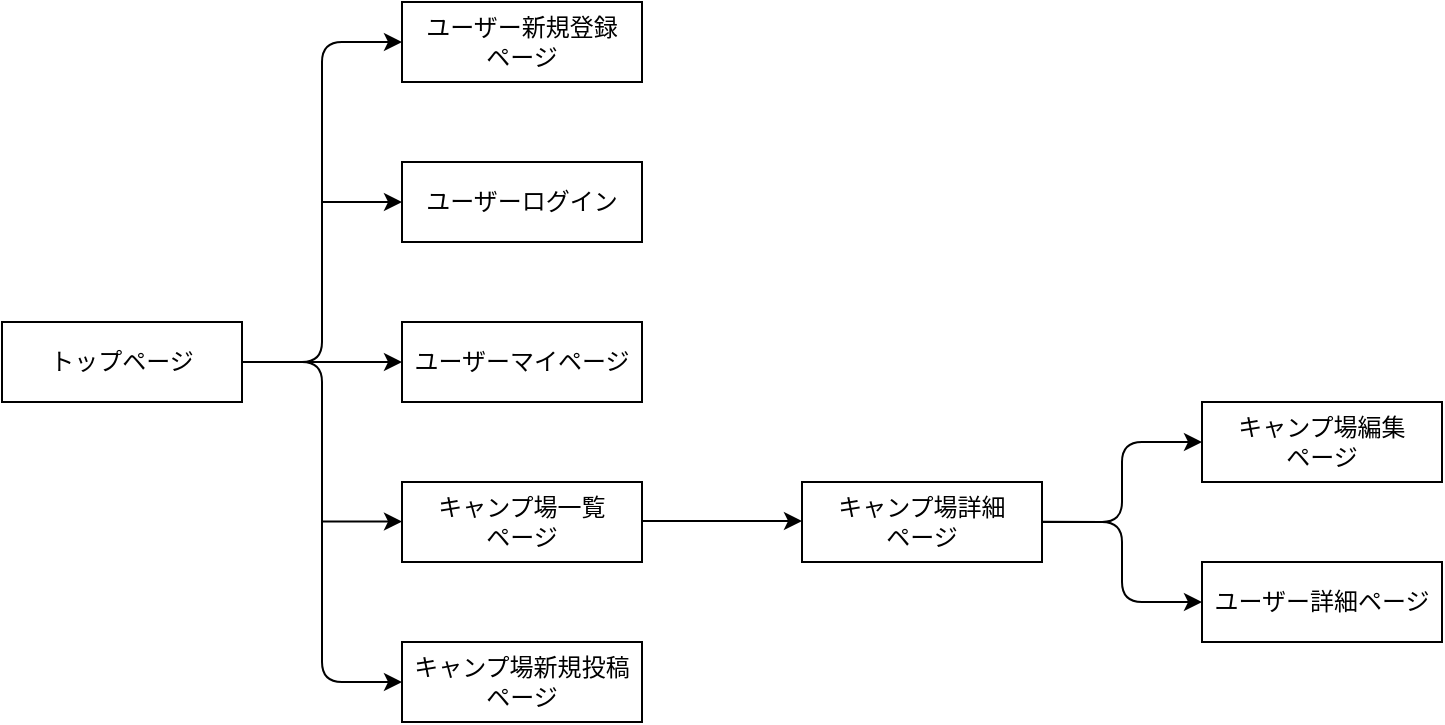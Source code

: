 <mxfile>
    <diagram id="Z-HrwXalrD6PoTbF58Bu" name="ページ1">
        <mxGraphModel dx="1251" dy="217" grid="1" gridSize="10" guides="1" tooltips="1" connect="1" arrows="1" fold="1" page="1" pageScale="1" pageWidth="827" pageHeight="1169" math="0" shadow="0">
            <root>
                <mxCell id="0"/>
                <mxCell id="1" parent="0"/>
                <mxCell id="2" value="トップページ" style="rounded=0;whiteSpace=wrap;html=1;" parent="1" vertex="1">
                    <mxGeometry x="-40" y="400" width="120" height="40" as="geometry"/>
                </mxCell>
                <mxCell id="3" value="ユーザー新規登録&lt;br&gt;ページ" style="rounded=0;whiteSpace=wrap;html=1;" parent="1" vertex="1">
                    <mxGeometry x="160" y="240" width="120" height="40" as="geometry"/>
                </mxCell>
                <mxCell id="4" value="ユーザーログイン" style="rounded=0;whiteSpace=wrap;html=1;" parent="1" vertex="1">
                    <mxGeometry x="160" y="320" width="120" height="40" as="geometry"/>
                </mxCell>
                <mxCell id="5" value="ユーザーマイページ" style="rounded=0;whiteSpace=wrap;html=1;" parent="1" vertex="1">
                    <mxGeometry x="160" y="400" width="120" height="40" as="geometry"/>
                </mxCell>
                <mxCell id="7" value="キャンプ場新規投稿&lt;br&gt;ページ" style="rounded=0;whiteSpace=wrap;html=1;" parent="1" vertex="1">
                    <mxGeometry x="160" y="560" width="120" height="40" as="geometry"/>
                </mxCell>
                <mxCell id="8" value="ユーザー詳細ページ" style="rounded=0;whiteSpace=wrap;html=1;" parent="1" vertex="1">
                    <mxGeometry x="560" y="520" width="120" height="40" as="geometry"/>
                </mxCell>
                <mxCell id="9" value="キャンプ場詳細&lt;br&gt;ページ" style="rounded=0;whiteSpace=wrap;html=1;" parent="1" vertex="1">
                    <mxGeometry x="360" y="480" width="120" height="40" as="geometry"/>
                </mxCell>
                <mxCell id="10" value="キャンプ場一覧&lt;br&gt;ページ" style="rounded=0;whiteSpace=wrap;html=1;" parent="1" vertex="1">
                    <mxGeometry x="160" y="480" width="120" height="40" as="geometry"/>
                </mxCell>
                <mxCell id="13" value="キャンプ場編集&lt;br&gt;ページ" style="rounded=0;whiteSpace=wrap;html=1;" parent="1" vertex="1">
                    <mxGeometry x="560" y="440" width="120" height="40" as="geometry"/>
                </mxCell>
                <mxCell id="14" value="" style="endArrow=classic;html=1;exitX=1;exitY=0.5;exitDx=0;exitDy=0;entryX=0;entryY=0.5;entryDx=0;entryDy=0;" parent="1" source="2" target="7" edge="1">
                    <mxGeometry width="50" height="50" relative="1" as="geometry">
                        <mxPoint x="400" y="430" as="sourcePoint"/>
                        <mxPoint x="120" y="690" as="targetPoint"/>
                        <Array as="points">
                            <mxPoint x="120" y="420"/>
                            <mxPoint x="120" y="580"/>
                        </Array>
                    </mxGeometry>
                </mxCell>
                <mxCell id="15" value="" style="endArrow=classic;html=1;exitX=1;exitY=0.5;exitDx=0;exitDy=0;entryX=0;entryY=0.5;entryDx=0;entryDy=0;" parent="1" source="2" target="3" edge="1">
                    <mxGeometry width="50" height="50" relative="1" as="geometry">
                        <mxPoint x="400" y="430" as="sourcePoint"/>
                        <mxPoint x="120" y="250" as="targetPoint"/>
                        <Array as="points">
                            <mxPoint x="120" y="420"/>
                            <mxPoint x="120" y="260"/>
                        </Array>
                    </mxGeometry>
                </mxCell>
                <mxCell id="16" value="" style="endArrow=classic;html=1;entryX=0;entryY=0.5;entryDx=0;entryDy=0;" parent="1" target="5" edge="1">
                    <mxGeometry width="50" height="50" relative="1" as="geometry">
                        <mxPoint x="80" y="420" as="sourcePoint"/>
                        <mxPoint x="280" y="250" as="targetPoint"/>
                    </mxGeometry>
                </mxCell>
                <mxCell id="17" value="" style="endArrow=classic;html=1;" parent="1" edge="1">
                    <mxGeometry width="50" height="50" relative="1" as="geometry">
                        <mxPoint x="120" y="340" as="sourcePoint"/>
                        <mxPoint x="160" y="340" as="targetPoint"/>
                    </mxGeometry>
                </mxCell>
                <mxCell id="18" value="" style="endArrow=classic;html=1;" parent="1" edge="1">
                    <mxGeometry width="50" height="50" relative="1" as="geometry">
                        <mxPoint x="120" y="499.78" as="sourcePoint"/>
                        <mxPoint x="160" y="499.78" as="targetPoint"/>
                        <Array as="points">
                            <mxPoint x="140" y="499.78"/>
                        </Array>
                    </mxGeometry>
                </mxCell>
                <mxCell id="20" value="" style="endArrow=classic;html=1;entryX=0;entryY=0.5;entryDx=0;entryDy=0;" parent="1" edge="1">
                    <mxGeometry width="50" height="50" relative="1" as="geometry">
                        <mxPoint x="280" y="499.5" as="sourcePoint"/>
                        <mxPoint x="360" y="499.5" as="targetPoint"/>
                        <Array as="points"/>
                    </mxGeometry>
                </mxCell>
                <mxCell id="21" value="" style="endArrow=classic;html=1;entryX=0;entryY=0.5;entryDx=0;entryDy=0;" parent="1" edge="1">
                    <mxGeometry width="50" height="50" relative="1" as="geometry">
                        <mxPoint x="480" y="499.87" as="sourcePoint"/>
                        <mxPoint x="560" y="460" as="targetPoint"/>
                        <Array as="points">
                            <mxPoint x="520" y="500"/>
                            <mxPoint x="520" y="460"/>
                        </Array>
                    </mxGeometry>
                </mxCell>
                <mxCell id="22" value="" style="endArrow=classic;html=1;entryX=0;entryY=0.5;entryDx=0;entryDy=0;" parent="1" edge="1">
                    <mxGeometry width="50" height="50" relative="1" as="geometry">
                        <mxPoint x="480" y="500" as="sourcePoint"/>
                        <mxPoint x="560" y="540" as="targetPoint"/>
                        <Array as="points">
                            <mxPoint x="520" y="500"/>
                            <mxPoint x="520" y="540"/>
                        </Array>
                    </mxGeometry>
                </mxCell>
            </root>
        </mxGraphModel>
    </diagram>
</mxfile>